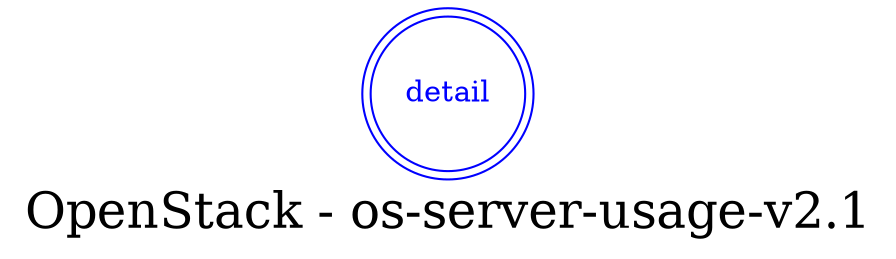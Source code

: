 digraph LexiconGraph {
graph[label="OpenStack - os-server-usage-v2.1", fontsize=24]
splines=true
"detail" [color=blue, fontcolor=blue, shape=doublecircle]
}

